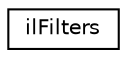 digraph "Graphical Class Hierarchy"
{
  edge [fontname="Helvetica",fontsize="10",labelfontname="Helvetica",labelfontsize="10"];
  node [fontname="Helvetica",fontsize="10",shape=record];
  rankdir="LR";
  Node1 [label="ilFilters",height=0.2,width=0.4,color="black", fillcolor="white", style="filled",URL="$classil_filters.html"];
}

